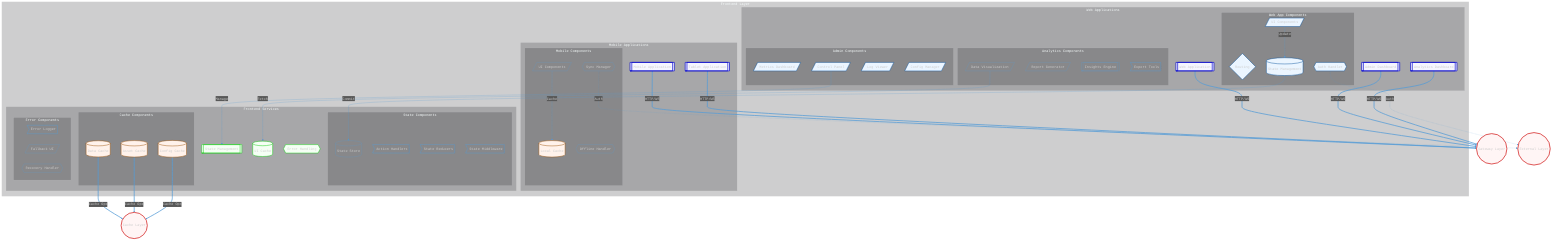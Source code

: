 graph TD
    %% Initialize with theme matching core-services
    %%{
        init: {
            'theme': 'dark',
            'themeVariables': {
                'darkMode': true,
                'background': 'transparent',
                'primaryColor': '#1c1c2420',
                'secondaryColor': '#14141920',
                'tertiaryColor': '#25252520',
                'primaryTextColor': '#ffffff',
                'secondaryTextColor': '#e0e0e0',
                'tertiaryTextColor': '#cccccc',
                'lineColor': '#569cd6',
                'mainBkg': 'transparent',
                'nodeBorder': '#569cd6',
                'clusterBkg': 'rgba(10, 10, 15, 0.2)',
                'clusterBorder': '#ffffff22',
                'defaultLinkColor': '#569cd6',
                'fontFamily': 'PixelOperator, monospace',
                'fontSize': '16px'
            }
        }
    }%%

    %% External Ports with enhanced shapes
    Gateway((Gateway Layer))
    External((External Layer))
    Cache((Cache Layer))

    subgraph "Frontend Layer"
        direction LR
        subgraph "Web Applications"
            WebApp[[Web Application]]
            AdminUI[[Admin Dashboard]]
            AnalyticsUI[[Analytics Dashboard]]

            subgraph "Web App Components"
                WebRouting{Routing}
                WebState[(State Management)]
                WebUI[/UI Components/]
                WebAuth{{Auth Handler}}
            end

            subgraph "Admin Components"
                AdminMetrics[/Metrics Dashboard/]
                AdminControl[/Control Panel/]
                AdminLogs[/Log Viewer/]
                AdminConfig[/Config Manager/]
            end

            subgraph "Analytics Components"
                DataViz[/Data Visualization/]
                Reports[/Report Generator/]
                Insights[[Insights Engine]]
                ExportTool>Export Tools]
            end
        end
        
        subgraph "Mobile Applications"
            MobileApp[[Mobile Application]]
            TabletApp[[Tablet Application]]

            subgraph "Mobile Components"
                MobileSync{{Sync Manager}}
                MobileCache[(Local Cache)]
                MobileUI[/UI Components/]
                OfflineMode{{Offline Handler}}
            end
        end

        subgraph "Frontend Services"
            StateManager[[State Management]]
            UICache[(UI Cache)]
            ErrorBoundary{{Error Handling}}

            subgraph "State Components"
                Store[(State Store)]
                Actions>Action Handlers]
                Reducers>State Reducers]
                Middleware>State Middleware]
            end

            subgraph "Cache Components"
                DataCache[(Data Cache)]
                AssetCache[(Asset Cache)]
                ConfigCache[(Config Cache)]
            end

            subgraph "Error Components"
                ErrorLogger>Error Logger]
                Fallback[/Fallback UI/]
                Recovery{{Recovery Handler}}
            end
        end
    end

    %% Enhanced External Connections
    WebApp ==>|"HTTP/WS"| Gateway
    AdminUI ==>|"HTTP/WS"| Gateway
    AnalyticsUI ==>|"HTTP/WS"| Gateway
    MobileApp ==>|"HTTP/WS"| Gateway
    TabletApp ==>|"HTTP/WS"| Gateway

    %% Enhanced Auth Flow
    WebAuth -.->|"Auth"| External
    MobileSync -.->|"Auth"| External

    %% Enhanced Cache Operations
    DataCache ==>|"Cache Ops"| Cache
    AssetCache ==>|"Cache Ops"| Cache
    ConfigCache ==>|"Cache Ops"| Cache

    %% Enhanced Internal Connections
    WebUI -->|"Update"| WebState
    WebState -->|"Commit"| Store
    MobileUI -->|"Cache"| MobileCache
    AdminControl -->|"Manage"| StateManager
    DataViz -->|"Fetch"| UICache

    %% Style Definitions
    classDef port fill:#fff5f5,stroke:#cc0000,stroke-width:3px
    classDef app fill:#f5f5ff,stroke:#0000cc,stroke-width:3px
    classDef service fill:#f5fff5,stroke:#00cc00,stroke-width:2px
    classDef component fill:#ebf5ff,stroke:#004d99,stroke-width:2px
    classDef cache fill:#fff2eb,stroke:#994d00,stroke-width:2px

    %% Apply styles
    class Gateway,External,Cache port
    class WebApp,AdminUI,AnalyticsUI,MobileApp,TabletApp app
    class StateManager,UICache,ErrorBoundary service
    class WebRouting,WebState,WebUI,WebAuth,AdminMetrics,AdminControl,AdminLogs,AdminConfig component
    class DataCache,AssetCache,ConfigCache,MobileCache cache